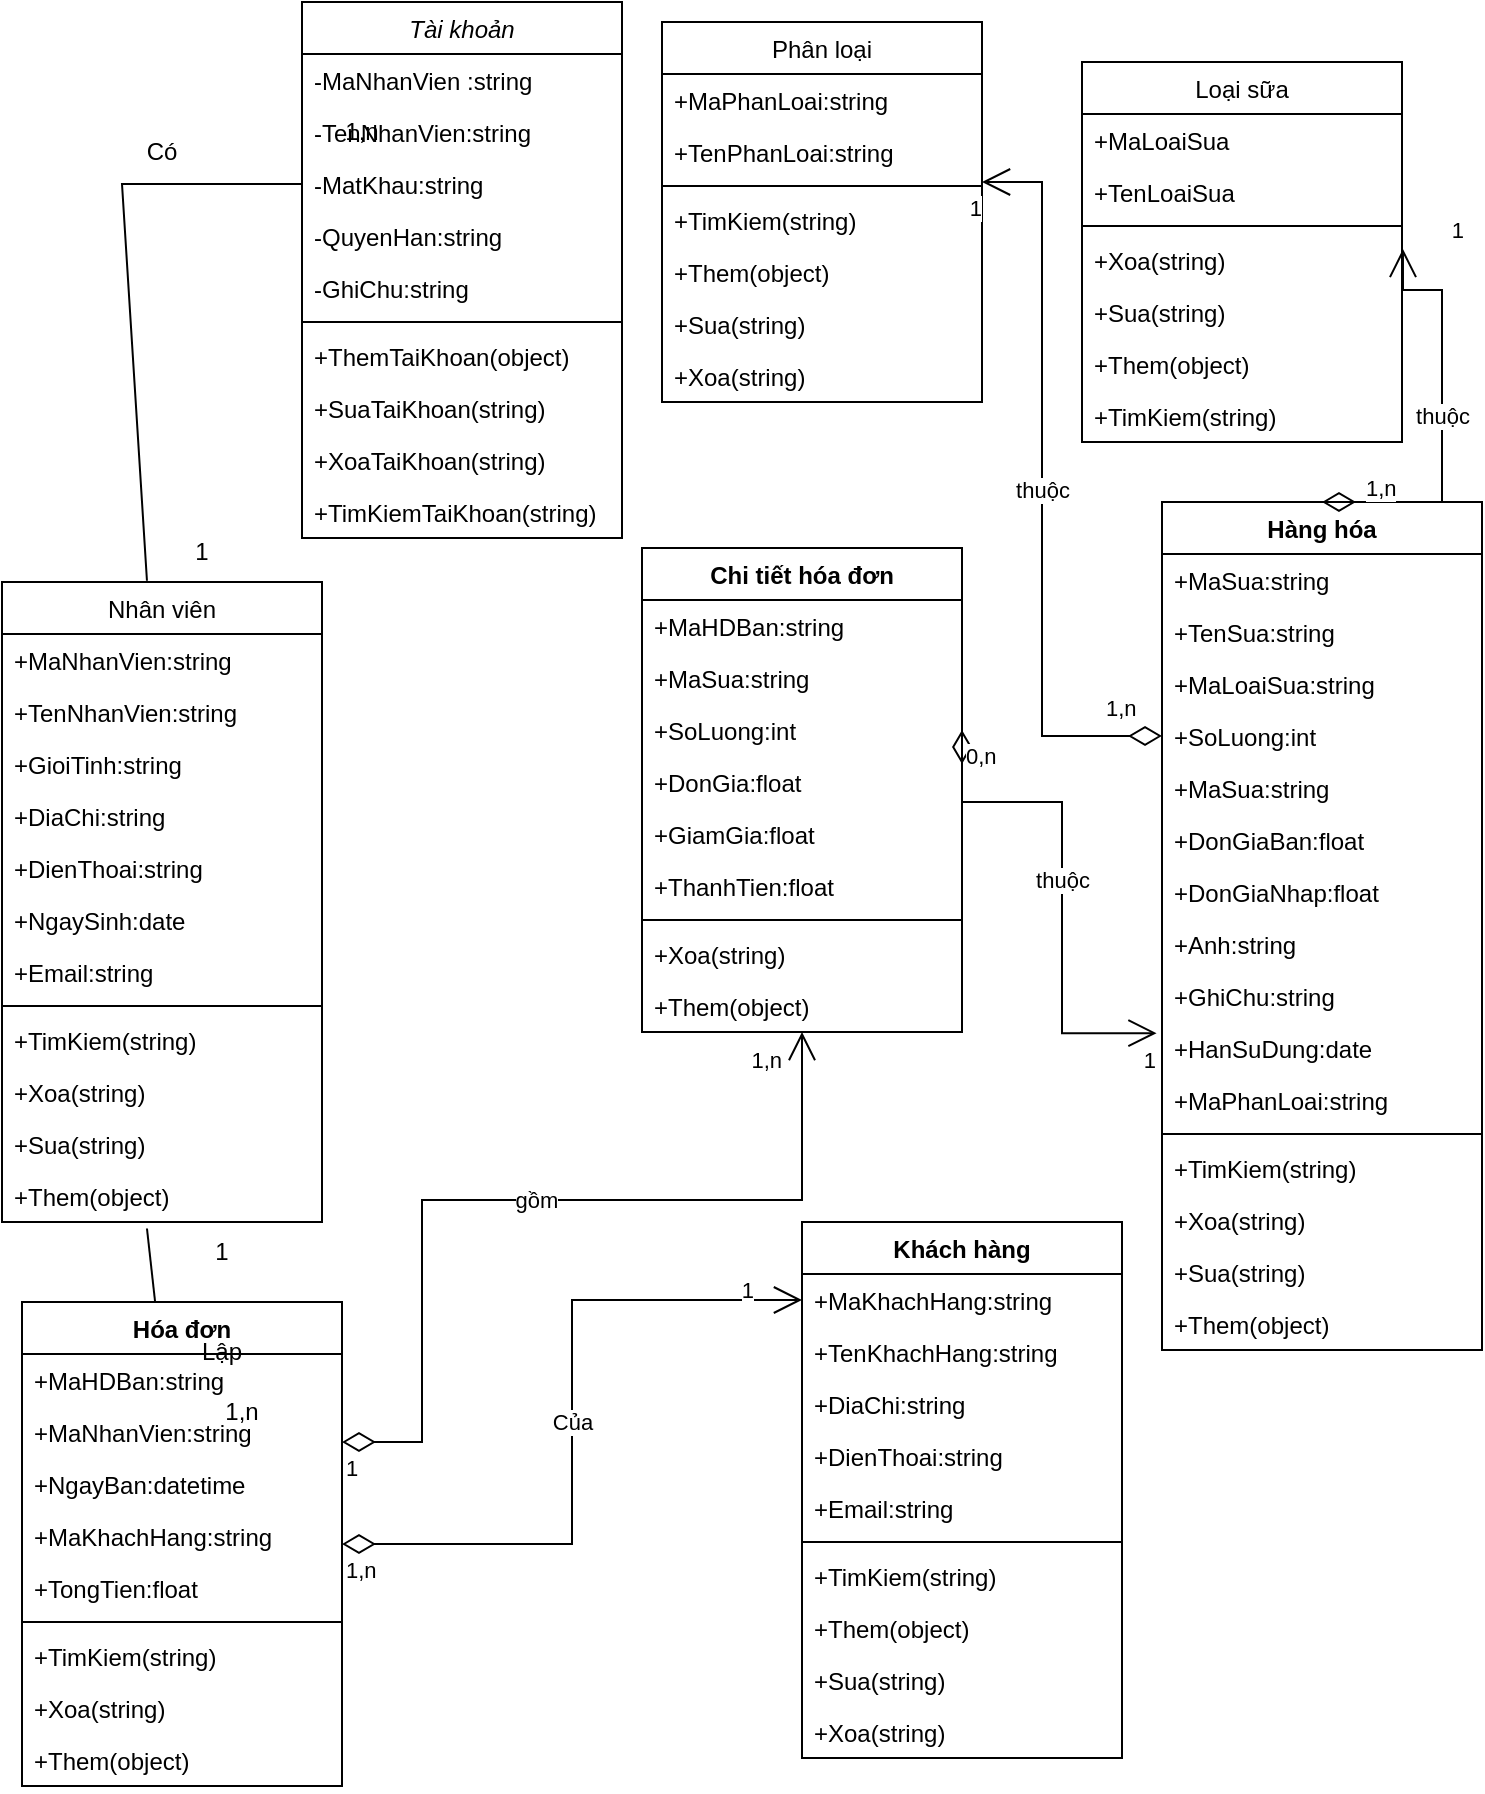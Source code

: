 <mxfile version="17.4.6" type="device"><diagram id="C5RBs43oDa-KdzZeNtuy" name="Page-1"><mxGraphModel dx="1578" dy="876" grid="1" gridSize="10" guides="1" tooltips="1" connect="1" arrows="1" fold="1" page="1" pageScale="1" pageWidth="827" pageHeight="1169" math="0" shadow="0"><root><mxCell id="WIyWlLk6GJQsqaUBKTNV-0"/><mxCell id="WIyWlLk6GJQsqaUBKTNV-1" parent="WIyWlLk6GJQsqaUBKTNV-0"/><mxCell id="zkfFHV4jXpPFQw0GAbJ--0" value="Tài khoản" style="swimlane;fontStyle=2;align=center;verticalAlign=top;childLayout=stackLayout;horizontal=1;startSize=26;horizontalStack=0;resizeParent=1;resizeLast=0;collapsible=1;marginBottom=0;rounded=0;shadow=0;strokeWidth=1;" parent="WIyWlLk6GJQsqaUBKTNV-1" vertex="1"><mxGeometry x="180" y="70" width="160" height="268" as="geometry"><mxRectangle x="230" y="140" width="160" height="26" as="alternateBounds"/></mxGeometry></mxCell><mxCell id="zkfFHV4jXpPFQw0GAbJ--1" value="-MaNhanVien :string" style="text;align=left;verticalAlign=top;spacingLeft=4;spacingRight=4;overflow=hidden;rotatable=0;points=[[0,0.5],[1,0.5]];portConstraint=eastwest;" parent="zkfFHV4jXpPFQw0GAbJ--0" vertex="1"><mxGeometry y="26" width="160" height="26" as="geometry"/></mxCell><mxCell id="zkfFHV4jXpPFQw0GAbJ--2" value="-TenNhanVien:string" style="text;align=left;verticalAlign=top;spacingLeft=4;spacingRight=4;overflow=hidden;rotatable=0;points=[[0,0.5],[1,0.5]];portConstraint=eastwest;rounded=0;shadow=0;html=0;" parent="zkfFHV4jXpPFQw0GAbJ--0" vertex="1"><mxGeometry y="52" width="160" height="26" as="geometry"/></mxCell><mxCell id="uHoZTp9mjA_aRVFDcUuO-0" value="-MatKhau:string" style="text;align=left;verticalAlign=top;spacingLeft=4;spacingRight=4;overflow=hidden;rotatable=0;points=[[0,0.5],[1,0.5]];portConstraint=eastwest;rounded=0;shadow=0;html=0;" vertex="1" parent="zkfFHV4jXpPFQw0GAbJ--0"><mxGeometry y="78" width="160" height="26" as="geometry"/></mxCell><mxCell id="zkfFHV4jXpPFQw0GAbJ--3" value="-QuyenHan:string" style="text;align=left;verticalAlign=top;spacingLeft=4;spacingRight=4;overflow=hidden;rotatable=0;points=[[0,0.5],[1,0.5]];portConstraint=eastwest;rounded=0;shadow=0;html=0;" parent="zkfFHV4jXpPFQw0GAbJ--0" vertex="1"><mxGeometry y="104" width="160" height="26" as="geometry"/></mxCell><mxCell id="uHoZTp9mjA_aRVFDcUuO-1" value="-GhiChu:string" style="text;align=left;verticalAlign=top;spacingLeft=4;spacingRight=4;overflow=hidden;rotatable=0;points=[[0,0.5],[1,0.5]];portConstraint=eastwest;rounded=0;shadow=0;html=0;" vertex="1" parent="zkfFHV4jXpPFQw0GAbJ--0"><mxGeometry y="130" width="160" height="26" as="geometry"/></mxCell><mxCell id="zkfFHV4jXpPFQw0GAbJ--4" value="" style="line;html=1;strokeWidth=1;align=left;verticalAlign=middle;spacingTop=-1;spacingLeft=3;spacingRight=3;rotatable=0;labelPosition=right;points=[];portConstraint=eastwest;" parent="zkfFHV4jXpPFQw0GAbJ--0" vertex="1"><mxGeometry y="156" width="160" height="8" as="geometry"/></mxCell><mxCell id="zkfFHV4jXpPFQw0GAbJ--5" value="+ThemTaiKhoan(object)" style="text;align=left;verticalAlign=top;spacingLeft=4;spacingRight=4;overflow=hidden;rotatable=0;points=[[0,0.5],[1,0.5]];portConstraint=eastwest;" parent="zkfFHV4jXpPFQw0GAbJ--0" vertex="1"><mxGeometry y="164" width="160" height="26" as="geometry"/></mxCell><mxCell id="uHoZTp9mjA_aRVFDcUuO-3" value="+SuaTaiKhoan(string)" style="text;align=left;verticalAlign=top;spacingLeft=4;spacingRight=4;overflow=hidden;rotatable=0;points=[[0,0.5],[1,0.5]];portConstraint=eastwest;rounded=0;shadow=0;html=0;" vertex="1" parent="zkfFHV4jXpPFQw0GAbJ--0"><mxGeometry y="190" width="160" height="26" as="geometry"/></mxCell><mxCell id="uHoZTp9mjA_aRVFDcUuO-4" value="+XoaTaiKhoan(string)" style="text;align=left;verticalAlign=top;spacingLeft=4;spacingRight=4;overflow=hidden;rotatable=0;points=[[0,0.5],[1,0.5]];portConstraint=eastwest;rounded=0;shadow=0;html=0;" vertex="1" parent="zkfFHV4jXpPFQw0GAbJ--0"><mxGeometry y="216" width="160" height="26" as="geometry"/></mxCell><mxCell id="uHoZTp9mjA_aRVFDcUuO-5" value="+TimKiemTaiKhoan(string)" style="text;align=left;verticalAlign=top;spacingLeft=4;spacingRight=4;overflow=hidden;rotatable=0;points=[[0,0.5],[1,0.5]];portConstraint=eastwest;rounded=0;shadow=0;html=0;" vertex="1" parent="zkfFHV4jXpPFQw0GAbJ--0"><mxGeometry y="242" width="160" height="26" as="geometry"/></mxCell><mxCell id="zkfFHV4jXpPFQw0GAbJ--6" value="Nhân viên" style="swimlane;fontStyle=0;align=center;verticalAlign=top;childLayout=stackLayout;horizontal=1;startSize=26;horizontalStack=0;resizeParent=1;resizeLast=0;collapsible=1;marginBottom=0;rounded=0;shadow=0;strokeWidth=1;" parent="WIyWlLk6GJQsqaUBKTNV-1" vertex="1"><mxGeometry x="30" y="360" width="160" height="320" as="geometry"><mxRectangle x="130" y="380" width="160" height="26" as="alternateBounds"/></mxGeometry></mxCell><mxCell id="zkfFHV4jXpPFQw0GAbJ--7" value="+MaNhanVien:string" style="text;align=left;verticalAlign=top;spacingLeft=4;spacingRight=4;overflow=hidden;rotatable=0;points=[[0,0.5],[1,0.5]];portConstraint=eastwest;" parent="zkfFHV4jXpPFQw0GAbJ--6" vertex="1"><mxGeometry y="26" width="160" height="26" as="geometry"/></mxCell><mxCell id="zkfFHV4jXpPFQw0GAbJ--8" value="+TenNhanVien:string" style="text;align=left;verticalAlign=top;spacingLeft=4;spacingRight=4;overflow=hidden;rotatable=0;points=[[0,0.5],[1,0.5]];portConstraint=eastwest;rounded=0;shadow=0;html=0;" parent="zkfFHV4jXpPFQw0GAbJ--6" vertex="1"><mxGeometry y="52" width="160" height="26" as="geometry"/></mxCell><mxCell id="uHoZTp9mjA_aRVFDcUuO-7" value="+GioiTinh:string" style="text;align=left;verticalAlign=top;spacingLeft=4;spacingRight=4;overflow=hidden;rotatable=0;points=[[0,0.5],[1,0.5]];portConstraint=eastwest;rounded=0;shadow=0;html=0;" vertex="1" parent="zkfFHV4jXpPFQw0GAbJ--6"><mxGeometry y="78" width="160" height="26" as="geometry"/></mxCell><mxCell id="uHoZTp9mjA_aRVFDcUuO-8" value="+DiaChi:string" style="text;align=left;verticalAlign=top;spacingLeft=4;spacingRight=4;overflow=hidden;rotatable=0;points=[[0,0.5],[1,0.5]];portConstraint=eastwest;rounded=0;shadow=0;html=0;" vertex="1" parent="zkfFHV4jXpPFQw0GAbJ--6"><mxGeometry y="104" width="160" height="26" as="geometry"/></mxCell><mxCell id="uHoZTp9mjA_aRVFDcUuO-9" value="+DienThoai:string" style="text;align=left;verticalAlign=top;spacingLeft=4;spacingRight=4;overflow=hidden;rotatable=0;points=[[0,0.5],[1,0.5]];portConstraint=eastwest;rounded=0;shadow=0;html=0;" vertex="1" parent="zkfFHV4jXpPFQw0GAbJ--6"><mxGeometry y="130" width="160" height="26" as="geometry"/></mxCell><mxCell id="uHoZTp9mjA_aRVFDcUuO-11" value="+NgaySinh:date" style="text;align=left;verticalAlign=top;spacingLeft=4;spacingRight=4;overflow=hidden;rotatable=0;points=[[0,0.5],[1,0.5]];portConstraint=eastwest;rounded=0;shadow=0;html=0;" vertex="1" parent="zkfFHV4jXpPFQw0GAbJ--6"><mxGeometry y="156" width="160" height="26" as="geometry"/></mxCell><mxCell id="uHoZTp9mjA_aRVFDcUuO-10" value="+Email:string" style="text;align=left;verticalAlign=top;spacingLeft=4;spacingRight=4;overflow=hidden;rotatable=0;points=[[0,0.5],[1,0.5]];portConstraint=eastwest;rounded=0;shadow=0;html=0;" vertex="1" parent="zkfFHV4jXpPFQw0GAbJ--6"><mxGeometry y="182" width="160" height="26" as="geometry"/></mxCell><mxCell id="zkfFHV4jXpPFQw0GAbJ--9" value="" style="line;html=1;strokeWidth=1;align=left;verticalAlign=middle;spacingTop=-1;spacingLeft=3;spacingRight=3;rotatable=0;labelPosition=right;points=[];portConstraint=eastwest;" parent="zkfFHV4jXpPFQw0GAbJ--6" vertex="1"><mxGeometry y="208" width="160" height="8" as="geometry"/></mxCell><mxCell id="uHoZTp9mjA_aRVFDcUuO-21" value="+TimKiem(string)" style="text;align=left;verticalAlign=top;spacingLeft=4;spacingRight=4;overflow=hidden;rotatable=0;points=[[0,0.5],[1,0.5]];portConstraint=eastwest;rounded=0;shadow=0;html=0;" vertex="1" parent="zkfFHV4jXpPFQw0GAbJ--6"><mxGeometry y="216" width="160" height="26" as="geometry"/></mxCell><mxCell id="uHoZTp9mjA_aRVFDcUuO-20" value="+Xoa(string)" style="text;align=left;verticalAlign=top;spacingLeft=4;spacingRight=4;overflow=hidden;rotatable=0;points=[[0,0.5],[1,0.5]];portConstraint=eastwest;rounded=0;shadow=0;html=0;" vertex="1" parent="zkfFHV4jXpPFQw0GAbJ--6"><mxGeometry y="242" width="160" height="26" as="geometry"/></mxCell><mxCell id="uHoZTp9mjA_aRVFDcUuO-19" value="+Sua(string)" style="text;align=left;verticalAlign=top;spacingLeft=4;spacingRight=4;overflow=hidden;rotatable=0;points=[[0,0.5],[1,0.5]];portConstraint=eastwest;rounded=0;shadow=0;html=0;" vertex="1" parent="zkfFHV4jXpPFQw0GAbJ--6"><mxGeometry y="268" width="160" height="26" as="geometry"/></mxCell><mxCell id="uHoZTp9mjA_aRVFDcUuO-18" value="+Them(object)" style="text;align=left;verticalAlign=top;spacingLeft=4;spacingRight=4;overflow=hidden;rotatable=0;points=[[0,0.5],[1,0.5]];portConstraint=eastwest;" vertex="1" parent="zkfFHV4jXpPFQw0GAbJ--6"><mxGeometry y="294" width="160" height="26" as="geometry"/></mxCell><mxCell id="zkfFHV4jXpPFQw0GAbJ--13" value="Phân loại" style="swimlane;fontStyle=0;align=center;verticalAlign=top;childLayout=stackLayout;horizontal=1;startSize=26;horizontalStack=0;resizeParent=1;resizeLast=0;collapsible=1;marginBottom=0;rounded=0;shadow=0;strokeWidth=1;" parent="WIyWlLk6GJQsqaUBKTNV-1" vertex="1"><mxGeometry x="360" y="80" width="160" height="190" as="geometry"><mxRectangle x="340" y="380" width="170" height="26" as="alternateBounds"/></mxGeometry></mxCell><mxCell id="zkfFHV4jXpPFQw0GAbJ--14" value="+MaPhanLoai:string" style="text;align=left;verticalAlign=top;spacingLeft=4;spacingRight=4;overflow=hidden;rotatable=0;points=[[0,0.5],[1,0.5]];portConstraint=eastwest;" parent="zkfFHV4jXpPFQw0GAbJ--13" vertex="1"><mxGeometry y="26" width="160" height="26" as="geometry"/></mxCell><mxCell id="uHoZTp9mjA_aRVFDcUuO-22" value="+TenPhanLoai:string" style="text;align=left;verticalAlign=top;spacingLeft=4;spacingRight=4;overflow=hidden;rotatable=0;points=[[0,0.5],[1,0.5]];portConstraint=eastwest;" vertex="1" parent="zkfFHV4jXpPFQw0GAbJ--13"><mxGeometry y="52" width="160" height="26" as="geometry"/></mxCell><mxCell id="zkfFHV4jXpPFQw0GAbJ--15" value="" style="line;html=1;strokeWidth=1;align=left;verticalAlign=middle;spacingTop=-1;spacingLeft=3;spacingRight=3;rotatable=0;labelPosition=right;points=[];portConstraint=eastwest;" parent="zkfFHV4jXpPFQw0GAbJ--13" vertex="1"><mxGeometry y="78" width="160" height="8" as="geometry"/></mxCell><mxCell id="uHoZTp9mjA_aRVFDcUuO-29" value="+TimKiem(string)" style="text;align=left;verticalAlign=top;spacingLeft=4;spacingRight=4;overflow=hidden;rotatable=0;points=[[0,0.5],[1,0.5]];portConstraint=eastwest;rounded=0;shadow=0;html=0;" vertex="1" parent="zkfFHV4jXpPFQw0GAbJ--13"><mxGeometry y="86" width="160" height="26" as="geometry"/></mxCell><mxCell id="uHoZTp9mjA_aRVFDcUuO-32" value="+Them(object)" style="text;align=left;verticalAlign=top;spacingLeft=4;spacingRight=4;overflow=hidden;rotatable=0;points=[[0,0.5],[1,0.5]];portConstraint=eastwest;" vertex="1" parent="zkfFHV4jXpPFQw0GAbJ--13"><mxGeometry y="112" width="160" height="26" as="geometry"/></mxCell><mxCell id="uHoZTp9mjA_aRVFDcUuO-31" value="+Sua(string)" style="text;align=left;verticalAlign=top;spacingLeft=4;spacingRight=4;overflow=hidden;rotatable=0;points=[[0,0.5],[1,0.5]];portConstraint=eastwest;rounded=0;shadow=0;html=0;" vertex="1" parent="zkfFHV4jXpPFQw0GAbJ--13"><mxGeometry y="138" width="160" height="26" as="geometry"/></mxCell><mxCell id="uHoZTp9mjA_aRVFDcUuO-30" value="+Xoa(string)" style="text;align=left;verticalAlign=top;spacingLeft=4;spacingRight=4;overflow=hidden;rotatable=0;points=[[0,0.5],[1,0.5]];portConstraint=eastwest;rounded=0;shadow=0;html=0;" vertex="1" parent="zkfFHV4jXpPFQw0GAbJ--13"><mxGeometry y="164" width="160" height="26" as="geometry"/></mxCell><mxCell id="zkfFHV4jXpPFQw0GAbJ--17" value="Loại sữa" style="swimlane;fontStyle=0;align=center;verticalAlign=top;childLayout=stackLayout;horizontal=1;startSize=26;horizontalStack=0;resizeParent=1;resizeLast=0;collapsible=1;marginBottom=0;rounded=0;shadow=0;strokeWidth=1;" parent="WIyWlLk6GJQsqaUBKTNV-1" vertex="1"><mxGeometry x="570" y="100" width="160" height="190" as="geometry"><mxRectangle x="550" y="140" width="160" height="26" as="alternateBounds"/></mxGeometry></mxCell><mxCell id="zkfFHV4jXpPFQw0GAbJ--18" value="+MaLoaiSua" style="text;align=left;verticalAlign=top;spacingLeft=4;spacingRight=4;overflow=hidden;rotatable=0;points=[[0,0.5],[1,0.5]];portConstraint=eastwest;" parent="zkfFHV4jXpPFQw0GAbJ--17" vertex="1"><mxGeometry y="26" width="160" height="26" as="geometry"/></mxCell><mxCell id="zkfFHV4jXpPFQw0GAbJ--19" value="+TenLoaiSua" style="text;align=left;verticalAlign=top;spacingLeft=4;spacingRight=4;overflow=hidden;rotatable=0;points=[[0,0.5],[1,0.5]];portConstraint=eastwest;rounded=0;shadow=0;html=0;" parent="zkfFHV4jXpPFQw0GAbJ--17" vertex="1"><mxGeometry y="52" width="160" height="26" as="geometry"/></mxCell><mxCell id="zkfFHV4jXpPFQw0GAbJ--23" value="" style="line;html=1;strokeWidth=1;align=left;verticalAlign=middle;spacingTop=-1;spacingLeft=3;spacingRight=3;rotatable=0;labelPosition=right;points=[];portConstraint=eastwest;" parent="zkfFHV4jXpPFQw0GAbJ--17" vertex="1"><mxGeometry y="78" width="160" height="8" as="geometry"/></mxCell><mxCell id="uHoZTp9mjA_aRVFDcUuO-38" value="+Xoa(string)" style="text;align=left;verticalAlign=top;spacingLeft=4;spacingRight=4;overflow=hidden;rotatable=0;points=[[0,0.5],[1,0.5]];portConstraint=eastwest;rounded=0;shadow=0;html=0;" vertex="1" parent="zkfFHV4jXpPFQw0GAbJ--17"><mxGeometry y="86" width="160" height="26" as="geometry"/></mxCell><mxCell id="uHoZTp9mjA_aRVFDcUuO-37" value="+Sua(string)" style="text;align=left;verticalAlign=top;spacingLeft=4;spacingRight=4;overflow=hidden;rotatable=0;points=[[0,0.5],[1,0.5]];portConstraint=eastwest;rounded=0;shadow=0;html=0;" vertex="1" parent="zkfFHV4jXpPFQw0GAbJ--17"><mxGeometry y="112" width="160" height="26" as="geometry"/></mxCell><mxCell id="uHoZTp9mjA_aRVFDcUuO-36" value="+Them(object)" style="text;align=left;verticalAlign=top;spacingLeft=4;spacingRight=4;overflow=hidden;rotatable=0;points=[[0,0.5],[1,0.5]];portConstraint=eastwest;" vertex="1" parent="zkfFHV4jXpPFQw0GAbJ--17"><mxGeometry y="138" width="160" height="26" as="geometry"/></mxCell><mxCell id="uHoZTp9mjA_aRVFDcUuO-35" value="+TimKiem(string)" style="text;align=left;verticalAlign=top;spacingLeft=4;spacingRight=4;overflow=hidden;rotatable=0;points=[[0,0.5],[1,0.5]];portConstraint=eastwest;rounded=0;shadow=0;html=0;" vertex="1" parent="zkfFHV4jXpPFQw0GAbJ--17"><mxGeometry y="164" width="160" height="26" as="geometry"/></mxCell><mxCell id="uHoZTp9mjA_aRVFDcUuO-40" value="Hàng hóa" style="swimlane;fontStyle=1;align=center;verticalAlign=top;childLayout=stackLayout;horizontal=1;startSize=26;horizontalStack=0;resizeParent=1;resizeParentMax=0;resizeLast=0;collapsible=1;marginBottom=0;" vertex="1" parent="WIyWlLk6GJQsqaUBKTNV-1"><mxGeometry x="610" y="320" width="160" height="424" as="geometry"/></mxCell><mxCell id="uHoZTp9mjA_aRVFDcUuO-61" value="+MaSua:string" style="text;strokeColor=none;fillColor=none;align=left;verticalAlign=top;spacingLeft=4;spacingRight=4;overflow=hidden;rotatable=0;points=[[0,0.5],[1,0.5]];portConstraint=eastwest;" vertex="1" parent="uHoZTp9mjA_aRVFDcUuO-40"><mxGeometry y="26" width="160" height="26" as="geometry"/></mxCell><mxCell id="uHoZTp9mjA_aRVFDcUuO-41" value="+TenSua:string" style="text;strokeColor=none;fillColor=none;align=left;verticalAlign=top;spacingLeft=4;spacingRight=4;overflow=hidden;rotatable=0;points=[[0,0.5],[1,0.5]];portConstraint=eastwest;" vertex="1" parent="uHoZTp9mjA_aRVFDcUuO-40"><mxGeometry y="52" width="160" height="26" as="geometry"/></mxCell><mxCell id="uHoZTp9mjA_aRVFDcUuO-59" value="+MaLoaiSua:string" style="text;strokeColor=none;fillColor=none;align=left;verticalAlign=top;spacingLeft=4;spacingRight=4;overflow=hidden;rotatable=0;points=[[0,0.5],[1,0.5]];portConstraint=eastwest;" vertex="1" parent="uHoZTp9mjA_aRVFDcUuO-40"><mxGeometry y="78" width="160" height="26" as="geometry"/></mxCell><mxCell id="uHoZTp9mjA_aRVFDcUuO-60" value="+SoLuong:int" style="text;strokeColor=none;fillColor=none;align=left;verticalAlign=top;spacingLeft=4;spacingRight=4;overflow=hidden;rotatable=0;points=[[0,0.5],[1,0.5]];portConstraint=eastwest;" vertex="1" parent="uHoZTp9mjA_aRVFDcUuO-40"><mxGeometry y="104" width="160" height="26" as="geometry"/></mxCell><mxCell id="uHoZTp9mjA_aRVFDcUuO-63" value="+MaSua:string" style="text;strokeColor=none;fillColor=none;align=left;verticalAlign=top;spacingLeft=4;spacingRight=4;overflow=hidden;rotatable=0;points=[[0,0.5],[1,0.5]];portConstraint=eastwest;" vertex="1" parent="uHoZTp9mjA_aRVFDcUuO-40"><mxGeometry y="130" width="160" height="26" as="geometry"/></mxCell><mxCell id="uHoZTp9mjA_aRVFDcUuO-64" value="+DonGiaBan:float" style="text;strokeColor=none;fillColor=none;align=left;verticalAlign=top;spacingLeft=4;spacingRight=4;overflow=hidden;rotatable=0;points=[[0,0.5],[1,0.5]];portConstraint=eastwest;" vertex="1" parent="uHoZTp9mjA_aRVFDcUuO-40"><mxGeometry y="156" width="160" height="26" as="geometry"/></mxCell><mxCell id="uHoZTp9mjA_aRVFDcUuO-62" value="+DonGiaNhap:float" style="text;strokeColor=none;fillColor=none;align=left;verticalAlign=top;spacingLeft=4;spacingRight=4;overflow=hidden;rotatable=0;points=[[0,0.5],[1,0.5]];portConstraint=eastwest;" vertex="1" parent="uHoZTp9mjA_aRVFDcUuO-40"><mxGeometry y="182" width="160" height="26" as="geometry"/></mxCell><mxCell id="uHoZTp9mjA_aRVFDcUuO-65" value="+Anh:string" style="text;strokeColor=none;fillColor=none;align=left;verticalAlign=top;spacingLeft=4;spacingRight=4;overflow=hidden;rotatable=0;points=[[0,0.5],[1,0.5]];portConstraint=eastwest;" vertex="1" parent="uHoZTp9mjA_aRVFDcUuO-40"><mxGeometry y="208" width="160" height="26" as="geometry"/></mxCell><mxCell id="uHoZTp9mjA_aRVFDcUuO-66" value="+GhiChu:string" style="text;strokeColor=none;fillColor=none;align=left;verticalAlign=top;spacingLeft=4;spacingRight=4;overflow=hidden;rotatable=0;points=[[0,0.5],[1,0.5]];portConstraint=eastwest;" vertex="1" parent="uHoZTp9mjA_aRVFDcUuO-40"><mxGeometry y="234" width="160" height="26" as="geometry"/></mxCell><mxCell id="uHoZTp9mjA_aRVFDcUuO-67" value="+HanSuDung:date" style="text;strokeColor=none;fillColor=none;align=left;verticalAlign=top;spacingLeft=4;spacingRight=4;overflow=hidden;rotatable=0;points=[[0,0.5],[1,0.5]];portConstraint=eastwest;" vertex="1" parent="uHoZTp9mjA_aRVFDcUuO-40"><mxGeometry y="260" width="160" height="26" as="geometry"/></mxCell><mxCell id="uHoZTp9mjA_aRVFDcUuO-68" value="+MaPhanLoai:string" style="text;strokeColor=none;fillColor=none;align=left;verticalAlign=top;spacingLeft=4;spacingRight=4;overflow=hidden;rotatable=0;points=[[0,0.5],[1,0.5]];portConstraint=eastwest;" vertex="1" parent="uHoZTp9mjA_aRVFDcUuO-40"><mxGeometry y="286" width="160" height="26" as="geometry"/></mxCell><mxCell id="uHoZTp9mjA_aRVFDcUuO-42" value="" style="line;strokeWidth=1;fillColor=none;align=left;verticalAlign=middle;spacingTop=-1;spacingLeft=3;spacingRight=3;rotatable=0;labelPosition=right;points=[];portConstraint=eastwest;" vertex="1" parent="uHoZTp9mjA_aRVFDcUuO-40"><mxGeometry y="312" width="160" height="8" as="geometry"/></mxCell><mxCell id="uHoZTp9mjA_aRVFDcUuO-69" value="+TimKiem(string)" style="text;align=left;verticalAlign=top;spacingLeft=4;spacingRight=4;overflow=hidden;rotatable=0;points=[[0,0.5],[1,0.5]];portConstraint=eastwest;rounded=0;shadow=0;html=0;" vertex="1" parent="uHoZTp9mjA_aRVFDcUuO-40"><mxGeometry y="320" width="160" height="26" as="geometry"/></mxCell><mxCell id="uHoZTp9mjA_aRVFDcUuO-72" value="+Xoa(string)" style="text;align=left;verticalAlign=top;spacingLeft=4;spacingRight=4;overflow=hidden;rotatable=0;points=[[0,0.5],[1,0.5]];portConstraint=eastwest;rounded=0;shadow=0;html=0;" vertex="1" parent="uHoZTp9mjA_aRVFDcUuO-40"><mxGeometry y="346" width="160" height="26" as="geometry"/></mxCell><mxCell id="uHoZTp9mjA_aRVFDcUuO-71" value="+Sua(string)" style="text;align=left;verticalAlign=top;spacingLeft=4;spacingRight=4;overflow=hidden;rotatable=0;points=[[0,0.5],[1,0.5]];portConstraint=eastwest;rounded=0;shadow=0;html=0;" vertex="1" parent="uHoZTp9mjA_aRVFDcUuO-40"><mxGeometry y="372" width="160" height="26" as="geometry"/></mxCell><mxCell id="uHoZTp9mjA_aRVFDcUuO-70" value="+Them(object)" style="text;align=left;verticalAlign=top;spacingLeft=4;spacingRight=4;overflow=hidden;rotatable=0;points=[[0,0.5],[1,0.5]];portConstraint=eastwest;" vertex="1" parent="uHoZTp9mjA_aRVFDcUuO-40"><mxGeometry y="398" width="160" height="26" as="geometry"/></mxCell><mxCell id="uHoZTp9mjA_aRVFDcUuO-73" value="Khách hàng" style="swimlane;fontStyle=1;align=center;verticalAlign=top;childLayout=stackLayout;horizontal=1;startSize=26;horizontalStack=0;resizeParent=1;resizeParentMax=0;resizeLast=0;collapsible=1;marginBottom=0;" vertex="1" parent="WIyWlLk6GJQsqaUBKTNV-1"><mxGeometry x="430" y="680" width="160" height="268" as="geometry"/></mxCell><mxCell id="uHoZTp9mjA_aRVFDcUuO-77" value="+MaKhachHang:string" style="text;strokeColor=none;fillColor=none;align=left;verticalAlign=top;spacingLeft=4;spacingRight=4;overflow=hidden;rotatable=0;points=[[0,0.5],[1,0.5]];portConstraint=eastwest;" vertex="1" parent="uHoZTp9mjA_aRVFDcUuO-73"><mxGeometry y="26" width="160" height="26" as="geometry"/></mxCell><mxCell id="uHoZTp9mjA_aRVFDcUuO-74" value="+TenKhachHang:string" style="text;strokeColor=none;fillColor=none;align=left;verticalAlign=top;spacingLeft=4;spacingRight=4;overflow=hidden;rotatable=0;points=[[0,0.5],[1,0.5]];portConstraint=eastwest;" vertex="1" parent="uHoZTp9mjA_aRVFDcUuO-73"><mxGeometry y="52" width="160" height="26" as="geometry"/></mxCell><mxCell id="uHoZTp9mjA_aRVFDcUuO-78" value="+DiaChi:string" style="text;strokeColor=none;fillColor=none;align=left;verticalAlign=top;spacingLeft=4;spacingRight=4;overflow=hidden;rotatable=0;points=[[0,0.5],[1,0.5]];portConstraint=eastwest;" vertex="1" parent="uHoZTp9mjA_aRVFDcUuO-73"><mxGeometry y="78" width="160" height="26" as="geometry"/></mxCell><mxCell id="uHoZTp9mjA_aRVFDcUuO-79" value="+DienThoai:string" style="text;strokeColor=none;fillColor=none;align=left;verticalAlign=top;spacingLeft=4;spacingRight=4;overflow=hidden;rotatable=0;points=[[0,0.5],[1,0.5]];portConstraint=eastwest;" vertex="1" parent="uHoZTp9mjA_aRVFDcUuO-73"><mxGeometry y="104" width="160" height="26" as="geometry"/></mxCell><mxCell id="uHoZTp9mjA_aRVFDcUuO-80" value="+Email:string" style="text;strokeColor=none;fillColor=none;align=left;verticalAlign=top;spacingLeft=4;spacingRight=4;overflow=hidden;rotatable=0;points=[[0,0.5],[1,0.5]];portConstraint=eastwest;" vertex="1" parent="uHoZTp9mjA_aRVFDcUuO-73"><mxGeometry y="130" width="160" height="26" as="geometry"/></mxCell><mxCell id="uHoZTp9mjA_aRVFDcUuO-75" value="" style="line;strokeWidth=1;fillColor=none;align=left;verticalAlign=middle;spacingTop=-1;spacingLeft=3;spacingRight=3;rotatable=0;labelPosition=right;points=[];portConstraint=eastwest;" vertex="1" parent="uHoZTp9mjA_aRVFDcUuO-73"><mxGeometry y="156" width="160" height="8" as="geometry"/></mxCell><mxCell id="uHoZTp9mjA_aRVFDcUuO-83" value="+TimKiem(string)" style="text;align=left;verticalAlign=top;spacingLeft=4;spacingRight=4;overflow=hidden;rotatable=0;points=[[0,0.5],[1,0.5]];portConstraint=eastwest;rounded=0;shadow=0;html=0;" vertex="1" parent="uHoZTp9mjA_aRVFDcUuO-73"><mxGeometry y="164" width="160" height="26" as="geometry"/></mxCell><mxCell id="uHoZTp9mjA_aRVFDcUuO-84" value="+Them(object)" style="text;align=left;verticalAlign=top;spacingLeft=4;spacingRight=4;overflow=hidden;rotatable=0;points=[[0,0.5],[1,0.5]];portConstraint=eastwest;" vertex="1" parent="uHoZTp9mjA_aRVFDcUuO-73"><mxGeometry y="190" width="160" height="26" as="geometry"/></mxCell><mxCell id="uHoZTp9mjA_aRVFDcUuO-85" value="+Sua(string)" style="text;align=left;verticalAlign=top;spacingLeft=4;spacingRight=4;overflow=hidden;rotatable=0;points=[[0,0.5],[1,0.5]];portConstraint=eastwest;rounded=0;shadow=0;html=0;" vertex="1" parent="uHoZTp9mjA_aRVFDcUuO-73"><mxGeometry y="216" width="160" height="26" as="geometry"/></mxCell><mxCell id="uHoZTp9mjA_aRVFDcUuO-86" value="+Xoa(string)" style="text;align=left;verticalAlign=top;spacingLeft=4;spacingRight=4;overflow=hidden;rotatable=0;points=[[0,0.5],[1,0.5]];portConstraint=eastwest;rounded=0;shadow=0;html=0;" vertex="1" parent="uHoZTp9mjA_aRVFDcUuO-73"><mxGeometry y="242" width="160" height="26" as="geometry"/></mxCell><mxCell id="uHoZTp9mjA_aRVFDcUuO-87" value="Hóa đơn" style="swimlane;fontStyle=1;align=center;verticalAlign=top;childLayout=stackLayout;horizontal=1;startSize=26;horizontalStack=0;resizeParent=1;resizeParentMax=0;resizeLast=0;collapsible=1;marginBottom=0;" vertex="1" parent="WIyWlLk6GJQsqaUBKTNV-1"><mxGeometry x="40" y="720" width="160" height="242" as="geometry"/></mxCell><mxCell id="uHoZTp9mjA_aRVFDcUuO-88" value="+MaHDBan:string" style="text;strokeColor=none;fillColor=none;align=left;verticalAlign=top;spacingLeft=4;spacingRight=4;overflow=hidden;rotatable=0;points=[[0,0.5],[1,0.5]];portConstraint=eastwest;" vertex="1" parent="uHoZTp9mjA_aRVFDcUuO-87"><mxGeometry y="26" width="160" height="26" as="geometry"/></mxCell><mxCell id="uHoZTp9mjA_aRVFDcUuO-91" value="+MaNhanVien:string" style="text;strokeColor=none;fillColor=none;align=left;verticalAlign=top;spacingLeft=4;spacingRight=4;overflow=hidden;rotatable=0;points=[[0,0.5],[1,0.5]];portConstraint=eastwest;" vertex="1" parent="uHoZTp9mjA_aRVFDcUuO-87"><mxGeometry y="52" width="160" height="26" as="geometry"/></mxCell><mxCell id="uHoZTp9mjA_aRVFDcUuO-92" value="+NgayBan:datetime" style="text;strokeColor=none;fillColor=none;align=left;verticalAlign=top;spacingLeft=4;spacingRight=4;overflow=hidden;rotatable=0;points=[[0,0.5],[1,0.5]];portConstraint=eastwest;" vertex="1" parent="uHoZTp9mjA_aRVFDcUuO-87"><mxGeometry y="78" width="160" height="26" as="geometry"/></mxCell><mxCell id="uHoZTp9mjA_aRVFDcUuO-93" value="+MaKhachHang:string" style="text;strokeColor=none;fillColor=none;align=left;verticalAlign=top;spacingLeft=4;spacingRight=4;overflow=hidden;rotatable=0;points=[[0,0.5],[1,0.5]];portConstraint=eastwest;" vertex="1" parent="uHoZTp9mjA_aRVFDcUuO-87"><mxGeometry y="104" width="160" height="26" as="geometry"/></mxCell><mxCell id="uHoZTp9mjA_aRVFDcUuO-94" value="+TongTien:float" style="text;strokeColor=none;fillColor=none;align=left;verticalAlign=top;spacingLeft=4;spacingRight=4;overflow=hidden;rotatable=0;points=[[0,0.5],[1,0.5]];portConstraint=eastwest;" vertex="1" parent="uHoZTp9mjA_aRVFDcUuO-87"><mxGeometry y="130" width="160" height="26" as="geometry"/></mxCell><mxCell id="uHoZTp9mjA_aRVFDcUuO-89" value="" style="line;strokeWidth=1;fillColor=none;align=left;verticalAlign=middle;spacingTop=-1;spacingLeft=3;spacingRight=3;rotatable=0;labelPosition=right;points=[];portConstraint=eastwest;" vertex="1" parent="uHoZTp9mjA_aRVFDcUuO-87"><mxGeometry y="156" width="160" height="8" as="geometry"/></mxCell><mxCell id="uHoZTp9mjA_aRVFDcUuO-95" value="+TimKiem(string)" style="text;align=left;verticalAlign=top;spacingLeft=4;spacingRight=4;overflow=hidden;rotatable=0;points=[[0,0.5],[1,0.5]];portConstraint=eastwest;rounded=0;shadow=0;html=0;" vertex="1" parent="uHoZTp9mjA_aRVFDcUuO-87"><mxGeometry y="164" width="160" height="26" as="geometry"/></mxCell><mxCell id="uHoZTp9mjA_aRVFDcUuO-96" value="+Xoa(string)" style="text;align=left;verticalAlign=top;spacingLeft=4;spacingRight=4;overflow=hidden;rotatable=0;points=[[0,0.5],[1,0.5]];portConstraint=eastwest;rounded=0;shadow=0;html=0;" vertex="1" parent="uHoZTp9mjA_aRVFDcUuO-87"><mxGeometry y="190" width="160" height="26" as="geometry"/></mxCell><mxCell id="uHoZTp9mjA_aRVFDcUuO-97" value="+Them(object)" style="text;align=left;verticalAlign=top;spacingLeft=4;spacingRight=4;overflow=hidden;rotatable=0;points=[[0,0.5],[1,0.5]];portConstraint=eastwest;" vertex="1" parent="uHoZTp9mjA_aRVFDcUuO-87"><mxGeometry y="216" width="160" height="26" as="geometry"/></mxCell><mxCell id="uHoZTp9mjA_aRVFDcUuO-98" value="Chi tiết hóa đơn" style="swimlane;fontStyle=1;align=center;verticalAlign=top;childLayout=stackLayout;horizontal=1;startSize=26;horizontalStack=0;resizeParent=1;resizeParentMax=0;resizeLast=0;collapsible=1;marginBottom=0;" vertex="1" parent="WIyWlLk6GJQsqaUBKTNV-1"><mxGeometry x="350" y="343" width="160" height="242" as="geometry"/></mxCell><mxCell id="uHoZTp9mjA_aRVFDcUuO-99" value="+MaHDBan:string" style="text;strokeColor=none;fillColor=none;align=left;verticalAlign=top;spacingLeft=4;spacingRight=4;overflow=hidden;rotatable=0;points=[[0,0.5],[1,0.5]];portConstraint=eastwest;" vertex="1" parent="uHoZTp9mjA_aRVFDcUuO-98"><mxGeometry y="26" width="160" height="26" as="geometry"/></mxCell><mxCell id="uHoZTp9mjA_aRVFDcUuO-102" value="+MaSua:string" style="text;strokeColor=none;fillColor=none;align=left;verticalAlign=top;spacingLeft=4;spacingRight=4;overflow=hidden;rotatable=0;points=[[0,0.5],[1,0.5]];portConstraint=eastwest;" vertex="1" parent="uHoZTp9mjA_aRVFDcUuO-98"><mxGeometry y="52" width="160" height="26" as="geometry"/></mxCell><mxCell id="uHoZTp9mjA_aRVFDcUuO-103" value="+SoLuong:int" style="text;strokeColor=none;fillColor=none;align=left;verticalAlign=top;spacingLeft=4;spacingRight=4;overflow=hidden;rotatable=0;points=[[0,0.5],[1,0.5]];portConstraint=eastwest;" vertex="1" parent="uHoZTp9mjA_aRVFDcUuO-98"><mxGeometry y="78" width="160" height="26" as="geometry"/></mxCell><mxCell id="uHoZTp9mjA_aRVFDcUuO-104" value="+DonGia:float" style="text;strokeColor=none;fillColor=none;align=left;verticalAlign=top;spacingLeft=4;spacingRight=4;overflow=hidden;rotatable=0;points=[[0,0.5],[1,0.5]];portConstraint=eastwest;" vertex="1" parent="uHoZTp9mjA_aRVFDcUuO-98"><mxGeometry y="104" width="160" height="26" as="geometry"/></mxCell><mxCell id="uHoZTp9mjA_aRVFDcUuO-105" value="+GiamGia:float" style="text;strokeColor=none;fillColor=none;align=left;verticalAlign=top;spacingLeft=4;spacingRight=4;overflow=hidden;rotatable=0;points=[[0,0.5],[1,0.5]];portConstraint=eastwest;" vertex="1" parent="uHoZTp9mjA_aRVFDcUuO-98"><mxGeometry y="130" width="160" height="26" as="geometry"/></mxCell><mxCell id="uHoZTp9mjA_aRVFDcUuO-106" value="+ThanhTien:float" style="text;strokeColor=none;fillColor=none;align=left;verticalAlign=top;spacingLeft=4;spacingRight=4;overflow=hidden;rotatable=0;points=[[0,0.5],[1,0.5]];portConstraint=eastwest;" vertex="1" parent="uHoZTp9mjA_aRVFDcUuO-98"><mxGeometry y="156" width="160" height="26" as="geometry"/></mxCell><mxCell id="uHoZTp9mjA_aRVFDcUuO-100" value="" style="line;strokeWidth=1;fillColor=none;align=left;verticalAlign=middle;spacingTop=-1;spacingLeft=3;spacingRight=3;rotatable=0;labelPosition=right;points=[];portConstraint=eastwest;" vertex="1" parent="uHoZTp9mjA_aRVFDcUuO-98"><mxGeometry y="182" width="160" height="8" as="geometry"/></mxCell><mxCell id="uHoZTp9mjA_aRVFDcUuO-107" value="+Xoa(string)" style="text;align=left;verticalAlign=top;spacingLeft=4;spacingRight=4;overflow=hidden;rotatable=0;points=[[0,0.5],[1,0.5]];portConstraint=eastwest;rounded=0;shadow=0;html=0;" vertex="1" parent="uHoZTp9mjA_aRVFDcUuO-98"><mxGeometry y="190" width="160" height="26" as="geometry"/></mxCell><mxCell id="uHoZTp9mjA_aRVFDcUuO-108" value="+Them(object)" style="text;align=left;verticalAlign=top;spacingLeft=4;spacingRight=4;overflow=hidden;rotatable=0;points=[[0,0.5],[1,0.5]];portConstraint=eastwest;" vertex="1" parent="uHoZTp9mjA_aRVFDcUuO-98"><mxGeometry y="216" width="160" height="26" as="geometry"/></mxCell><mxCell id="uHoZTp9mjA_aRVFDcUuO-115" value="" style="endArrow=none;html=1;rounded=0;exitX=0.453;exitY=-0.002;exitDx=0;exitDy=0;exitPerimeter=0;entryX=0;entryY=0.5;entryDx=0;entryDy=0;" edge="1" parent="WIyWlLk6GJQsqaUBKTNV-1" source="zkfFHV4jXpPFQw0GAbJ--6" target="uHoZTp9mjA_aRVFDcUuO-0"><mxGeometry width="50" height="50" relative="1" as="geometry"><mxPoint x="200" y="300" as="sourcePoint"/><mxPoint x="250" y="250" as="targetPoint"/><Array as="points"><mxPoint x="90" y="161"/></Array></mxGeometry></mxCell><mxCell id="uHoZTp9mjA_aRVFDcUuO-116" value="Có" style="text;html=1;strokeColor=none;fillColor=none;align=center;verticalAlign=middle;whiteSpace=wrap;rounded=0;" vertex="1" parent="WIyWlLk6GJQsqaUBKTNV-1"><mxGeometry x="80" y="130" width="60" height="30" as="geometry"/></mxCell><mxCell id="uHoZTp9mjA_aRVFDcUuO-117" value="1" style="text;html=1;strokeColor=none;fillColor=none;align=center;verticalAlign=middle;whiteSpace=wrap;rounded=0;" vertex="1" parent="WIyWlLk6GJQsqaUBKTNV-1"><mxGeometry x="100" y="330" width="60" height="30" as="geometry"/></mxCell><mxCell id="uHoZTp9mjA_aRVFDcUuO-118" value="1,n" style="text;html=1;strokeColor=none;fillColor=none;align=center;verticalAlign=middle;whiteSpace=wrap;rounded=0;" vertex="1" parent="WIyWlLk6GJQsqaUBKTNV-1"><mxGeometry x="180" y="120" width="60" height="30" as="geometry"/></mxCell><mxCell id="uHoZTp9mjA_aRVFDcUuO-119" value="" style="endArrow=none;html=1;rounded=0;exitX=0.453;exitY=1.125;exitDx=0;exitDy=0;exitPerimeter=0;" edge="1" parent="WIyWlLk6GJQsqaUBKTNV-1" source="uHoZTp9mjA_aRVFDcUuO-18" target="uHoZTp9mjA_aRVFDcUuO-87"><mxGeometry width="50" height="50" relative="1" as="geometry"><mxPoint x="200" y="470" as="sourcePoint"/><mxPoint x="250" y="420" as="targetPoint"/></mxGeometry></mxCell><mxCell id="uHoZTp9mjA_aRVFDcUuO-120" value="Lập" style="text;html=1;strokeColor=none;fillColor=none;align=center;verticalAlign=middle;whiteSpace=wrap;rounded=0;" vertex="1" parent="WIyWlLk6GJQsqaUBKTNV-1"><mxGeometry x="110" y="730" width="60" height="30" as="geometry"/></mxCell><mxCell id="uHoZTp9mjA_aRVFDcUuO-121" value="1" style="text;html=1;strokeColor=none;fillColor=none;align=center;verticalAlign=middle;whiteSpace=wrap;rounded=0;" vertex="1" parent="WIyWlLk6GJQsqaUBKTNV-1"><mxGeometry x="110" y="680" width="60" height="30" as="geometry"/></mxCell><mxCell id="uHoZTp9mjA_aRVFDcUuO-122" value="1,n" style="text;html=1;strokeColor=none;fillColor=none;align=center;verticalAlign=middle;whiteSpace=wrap;rounded=0;" vertex="1" parent="WIyWlLk6GJQsqaUBKTNV-1"><mxGeometry x="120" y="760" width="60" height="30" as="geometry"/></mxCell><mxCell id="uHoZTp9mjA_aRVFDcUuO-125" value="Của" style="endArrow=open;html=1;endSize=12;startArrow=diamondThin;startSize=14;startFill=0;edgeStyle=orthogonalEdgeStyle;rounded=0;entryX=0;entryY=0.5;entryDx=0;entryDy=0;" edge="1" parent="WIyWlLk6GJQsqaUBKTNV-1" source="uHoZTp9mjA_aRVFDcUuO-87" target="uHoZTp9mjA_aRVFDcUuO-77"><mxGeometry relative="1" as="geometry"><mxPoint x="190.0" y="917" as="sourcePoint"/><mxPoint x="360" y="720" as="targetPoint"/></mxGeometry></mxCell><mxCell id="uHoZTp9mjA_aRVFDcUuO-126" value="1,n" style="edgeLabel;resizable=0;html=1;align=left;verticalAlign=top;" connectable="0" vertex="1" parent="uHoZTp9mjA_aRVFDcUuO-125"><mxGeometry x="-1" relative="1" as="geometry"/></mxCell><mxCell id="uHoZTp9mjA_aRVFDcUuO-127" value="1" style="edgeLabel;resizable=0;html=1;align=right;verticalAlign=top;" connectable="0" vertex="1" parent="uHoZTp9mjA_aRVFDcUuO-125"><mxGeometry x="1" relative="1" as="geometry"><mxPoint x="-24" y="-18" as="offset"/></mxGeometry></mxCell><mxCell id="uHoZTp9mjA_aRVFDcUuO-128" value="gồm" style="endArrow=open;html=1;endSize=12;startArrow=diamondThin;startSize=14;startFill=0;edgeStyle=orthogonalEdgeStyle;rounded=0;" edge="1" parent="WIyWlLk6GJQsqaUBKTNV-1" source="uHoZTp9mjA_aRVFDcUuO-87" target="uHoZTp9mjA_aRVFDcUuO-98"><mxGeometry relative="1" as="geometry"><mxPoint x="220" y="850" as="sourcePoint"/><mxPoint x="380" y="850" as="targetPoint"/><Array as="points"><mxPoint x="240" y="790"/><mxPoint x="240" y="669"/><mxPoint x="430" y="669"/></Array></mxGeometry></mxCell><mxCell id="uHoZTp9mjA_aRVFDcUuO-129" value="1" style="edgeLabel;resizable=0;html=1;align=left;verticalAlign=top;" connectable="0" vertex="1" parent="uHoZTp9mjA_aRVFDcUuO-128"><mxGeometry x="-1" relative="1" as="geometry"/></mxCell><mxCell id="uHoZTp9mjA_aRVFDcUuO-130" value="1,n" style="edgeLabel;resizable=0;html=1;align=right;verticalAlign=top;" connectable="0" vertex="1" parent="uHoZTp9mjA_aRVFDcUuO-128"><mxGeometry x="1" relative="1" as="geometry"><mxPoint x="-10" y="1" as="offset"/></mxGeometry></mxCell><mxCell id="uHoZTp9mjA_aRVFDcUuO-135" value="thuộc" style="endArrow=open;html=1;endSize=12;startArrow=diamondThin;startSize=14;startFill=0;edgeStyle=orthogonalEdgeStyle;rounded=0;exitX=1;exitY=0.5;exitDx=0;exitDy=0;entryX=-0.017;entryY=0.214;entryDx=0;entryDy=0;entryPerimeter=0;" edge="1" parent="WIyWlLk6GJQsqaUBKTNV-1" source="uHoZTp9mjA_aRVFDcUuO-103" target="uHoZTp9mjA_aRVFDcUuO-67"><mxGeometry relative="1" as="geometry"><mxPoint x="510" y="630" as="sourcePoint"/><mxPoint x="580" y="590" as="targetPoint"/><Array as="points"><mxPoint x="510" y="470"/><mxPoint x="560" y="470"/><mxPoint x="560" y="586"/></Array></mxGeometry></mxCell><mxCell id="uHoZTp9mjA_aRVFDcUuO-136" value="0,n" style="edgeLabel;resizable=0;html=1;align=left;verticalAlign=top;" connectable="0" vertex="1" parent="uHoZTp9mjA_aRVFDcUuO-135"><mxGeometry x="-1" relative="1" as="geometry"/></mxCell><mxCell id="uHoZTp9mjA_aRVFDcUuO-137" value="1" style="edgeLabel;resizable=0;html=1;align=right;verticalAlign=top;" connectable="0" vertex="1" parent="uHoZTp9mjA_aRVFDcUuO-135"><mxGeometry x="1" relative="1" as="geometry"/></mxCell><mxCell id="uHoZTp9mjA_aRVFDcUuO-138" value="thuộc" style="endArrow=open;html=1;endSize=12;startArrow=diamondThin;startSize=14;startFill=0;edgeStyle=orthogonalEdgeStyle;rounded=0;exitX=0.5;exitY=0;exitDx=0;exitDy=0;entryX=1.003;entryY=0.287;entryDx=0;entryDy=0;entryPerimeter=0;" edge="1" parent="WIyWlLk6GJQsqaUBKTNV-1" source="uHoZTp9mjA_aRVFDcUuO-40" target="uHoZTp9mjA_aRVFDcUuO-38"><mxGeometry relative="1" as="geometry"><mxPoint x="690" y="230" as="sourcePoint"/><mxPoint x="850" y="230" as="targetPoint"/><Array as="points"><mxPoint x="750" y="320"/><mxPoint x="750" y="214"/></Array></mxGeometry></mxCell><mxCell id="uHoZTp9mjA_aRVFDcUuO-139" value="1,n" style="edgeLabel;resizable=0;html=1;align=left;verticalAlign=top;" connectable="0" vertex="1" parent="uHoZTp9mjA_aRVFDcUuO-138"><mxGeometry x="-1" relative="1" as="geometry"><mxPoint x="20" y="-20" as="offset"/></mxGeometry></mxCell><mxCell id="uHoZTp9mjA_aRVFDcUuO-140" value="1" style="edgeLabel;resizable=0;html=1;align=right;verticalAlign=top;" connectable="0" vertex="1" parent="uHoZTp9mjA_aRVFDcUuO-138"><mxGeometry x="1" relative="1" as="geometry"><mxPoint x="31" y="-23" as="offset"/></mxGeometry></mxCell><mxCell id="uHoZTp9mjA_aRVFDcUuO-141" value="thuộc" style="endArrow=open;html=1;endSize=12;startArrow=diamondThin;startSize=14;startFill=0;edgeStyle=orthogonalEdgeStyle;rounded=0;exitX=0;exitY=0.5;exitDx=0;exitDy=0;entryX=1;entryY=0.25;entryDx=0;entryDy=0;entryPerimeter=0;" edge="1" parent="WIyWlLk6GJQsqaUBKTNV-1" source="uHoZTp9mjA_aRVFDcUuO-60" target="zkfFHV4jXpPFQw0GAbJ--15"><mxGeometry relative="1" as="geometry"><mxPoint x="510" y="400" as="sourcePoint"/><mxPoint x="670" y="400" as="targetPoint"/><Array as="points"><mxPoint x="550" y="437"/><mxPoint x="550" y="160"/></Array></mxGeometry></mxCell><mxCell id="uHoZTp9mjA_aRVFDcUuO-142" value="1,n" style="edgeLabel;resizable=0;html=1;align=left;verticalAlign=top;" connectable="0" vertex="1" parent="uHoZTp9mjA_aRVFDcUuO-141"><mxGeometry x="-1" relative="1" as="geometry"><mxPoint x="-30" y="-27" as="offset"/></mxGeometry></mxCell><mxCell id="uHoZTp9mjA_aRVFDcUuO-143" value="1" style="edgeLabel;resizable=0;html=1;align=right;verticalAlign=top;" connectable="0" vertex="1" parent="uHoZTp9mjA_aRVFDcUuO-141"><mxGeometry x="1" relative="1" as="geometry"/></mxCell></root></mxGraphModel></diagram></mxfile>